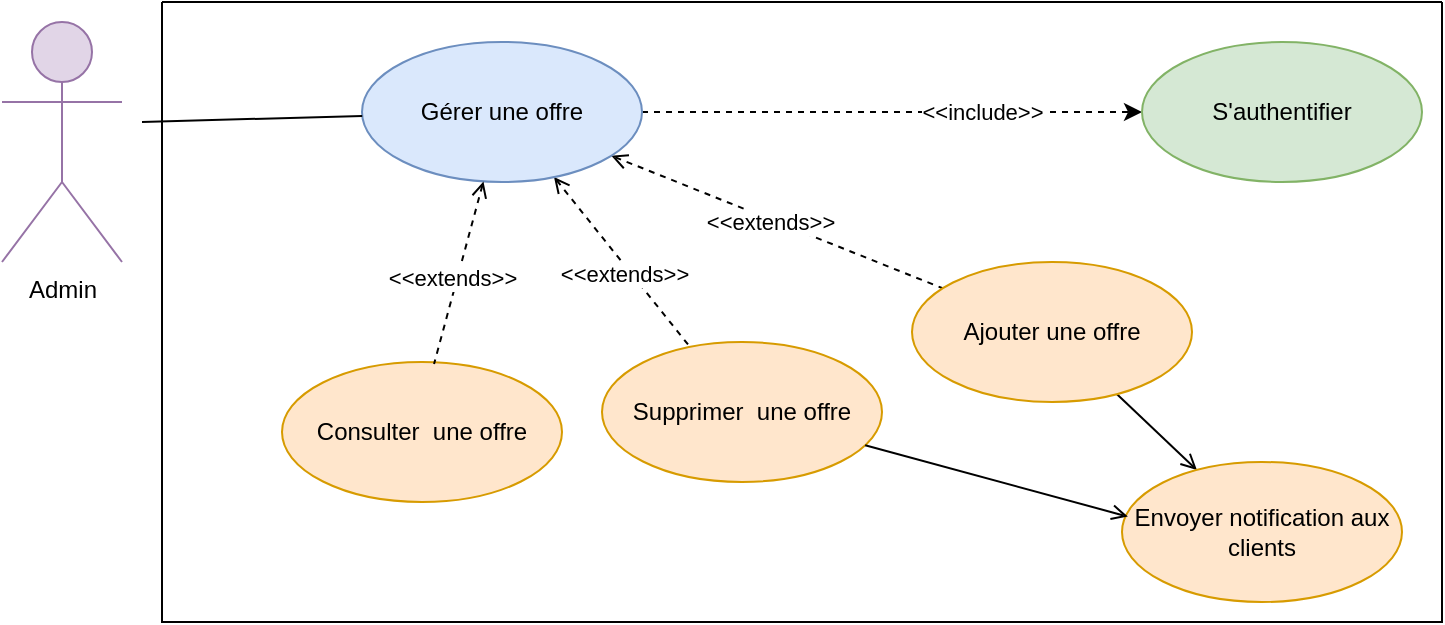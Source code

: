 <mxfile scale="1" border="0" version="24.7.15">
  <diagram name="Page-1" id="YTA9PmVpi16rOcPj4em4">
    <mxGraphModel dx="989" dy="1639" grid="1" gridSize="10" guides="1" tooltips="1" connect="1" arrows="1" fold="1" page="1" pageScale="1" pageWidth="850" pageHeight="1100" math="0" shadow="0">
      <root>
        <mxCell id="0" />
        <mxCell id="1" parent="0" />
        <mxCell id="3pTon5SdB5cwGMIeFZMg-8" style="rounded=0;orthogonalLoop=1;jettySize=auto;html=1;dashed=1;startArrow=open;startFill=0;endArrow=none;endFill=0;" parent="1" source="3pTon5SdB5cwGMIeFZMg-1" target="3pTon5SdB5cwGMIeFZMg-2" edge="1">
          <mxGeometry relative="1" as="geometry" />
        </mxCell>
        <mxCell id="3pTon5SdB5cwGMIeFZMg-10" value="&amp;lt;&amp;lt;extends&amp;gt;&amp;gt;" style="edgeLabel;html=1;align=center;verticalAlign=middle;resizable=0;points=[];" parent="3pTon5SdB5cwGMIeFZMg-8" vertex="1" connectable="0">
          <mxGeometry x="-0.043" y="-1" relative="1" as="geometry">
            <mxPoint as="offset" />
          </mxGeometry>
        </mxCell>
        <mxCell id="3pTon5SdB5cwGMIeFZMg-9" style="rounded=0;orthogonalLoop=1;jettySize=auto;html=1;dashed=1;startArrow=open;startFill=0;endArrow=none;endFill=0;" parent="1" source="3pTon5SdB5cwGMIeFZMg-1" target="3pTon5SdB5cwGMIeFZMg-3" edge="1">
          <mxGeometry relative="1" as="geometry" />
        </mxCell>
        <mxCell id="3pTon5SdB5cwGMIeFZMg-11" value="&amp;lt;&amp;lt;extends&amp;gt;&amp;gt;" style="edgeLabel;html=1;align=center;verticalAlign=middle;resizable=0;points=[];" parent="3pTon5SdB5cwGMIeFZMg-9" vertex="1" connectable="0">
          <mxGeometry x="0.082" y="-3" relative="1" as="geometry">
            <mxPoint as="offset" />
          </mxGeometry>
        </mxCell>
        <mxCell id="3pTon5SdB5cwGMIeFZMg-14" style="rounded=0;orthogonalLoop=1;jettySize=auto;html=1;dashed=1;" parent="1" source="3pTon5SdB5cwGMIeFZMg-1" target="3pTon5SdB5cwGMIeFZMg-13" edge="1">
          <mxGeometry relative="1" as="geometry" />
        </mxCell>
        <mxCell id="3pTon5SdB5cwGMIeFZMg-15" value="&amp;lt;&amp;lt;include&amp;gt;&amp;gt;" style="edgeLabel;html=1;align=center;verticalAlign=middle;resizable=0;points=[];" parent="3pTon5SdB5cwGMIeFZMg-14" vertex="1" connectable="0">
          <mxGeometry x="0.354" relative="1" as="geometry">
            <mxPoint as="offset" />
          </mxGeometry>
        </mxCell>
        <mxCell id="3pTon5SdB5cwGMIeFZMg-1" value="Gérer une offre" style="ellipse;whiteSpace=wrap;html=1;fillColor=#dae8fc;strokeColor=#6c8ebf;" parent="1" vertex="1">
          <mxGeometry x="200" y="-1070" width="140" height="70" as="geometry" />
        </mxCell>
        <mxCell id="3pTon5SdB5cwGMIeFZMg-17" style="rounded=0;orthogonalLoop=1;jettySize=auto;html=1;endArrow=open;endFill=0;" parent="1" source="3pTon5SdB5cwGMIeFZMg-2" target="3pTon5SdB5cwGMIeFZMg-16" edge="1">
          <mxGeometry relative="1" as="geometry" />
        </mxCell>
        <mxCell id="3pTon5SdB5cwGMIeFZMg-2" value="Ajouter une offre" style="ellipse;whiteSpace=wrap;html=1;fillColor=#ffe6cc;strokeColor=#d79b00;" parent="1" vertex="1">
          <mxGeometry x="475" y="-960" width="140" height="70" as="geometry" />
        </mxCell>
        <mxCell id="3pTon5SdB5cwGMIeFZMg-3" value="Supprimer&amp;nbsp; une offre" style="ellipse;whiteSpace=wrap;html=1;fillColor=#ffe6cc;strokeColor=#d79b00;" parent="1" vertex="1">
          <mxGeometry x="320" y="-920" width="140" height="70" as="geometry" />
        </mxCell>
        <mxCell id="3pTon5SdB5cwGMIeFZMg-4" value="Admin" style="shape=umlActor;verticalLabelPosition=bottom;verticalAlign=top;html=1;outlineConnect=0;fillColor=#e1d5e7;strokeColor=#9673a6;" parent="1" vertex="1">
          <mxGeometry x="20" y="-1080" width="60" height="120" as="geometry" />
        </mxCell>
        <mxCell id="3pTon5SdB5cwGMIeFZMg-5" value="" style="endArrow=none;html=1;rounded=0;" parent="1" target="3pTon5SdB5cwGMIeFZMg-1" edge="1">
          <mxGeometry relative="1" as="geometry">
            <mxPoint x="90" y="-1030" as="sourcePoint" />
            <mxPoint x="180.94" y="-71.44" as="targetPoint" />
          </mxGeometry>
        </mxCell>
        <mxCell id="3pTon5SdB5cwGMIeFZMg-13" value="S&#39;authentifier" style="ellipse;whiteSpace=wrap;html=1;fillColor=#d5e8d4;strokeColor=#82b366;" parent="1" vertex="1">
          <mxGeometry x="590" y="-1070" width="140" height="70" as="geometry" />
        </mxCell>
        <mxCell id="3pTon5SdB5cwGMIeFZMg-16" value="Envoyer notification aux clients" style="ellipse;whiteSpace=wrap;html=1;fillColor=#ffe6cc;strokeColor=#d79b00;" parent="1" vertex="1">
          <mxGeometry x="580" y="-860" width="140" height="70" as="geometry" />
        </mxCell>
        <mxCell id="3pTon5SdB5cwGMIeFZMg-18" value="Consulter&amp;nbsp; une offre" style="ellipse;whiteSpace=wrap;html=1;fillColor=#ffe6cc;strokeColor=#d79b00;" parent="1" vertex="1">
          <mxGeometry x="160" y="-910" width="140" height="70" as="geometry" />
        </mxCell>
        <mxCell id="3pTon5SdB5cwGMIeFZMg-19" style="rounded=0;orthogonalLoop=1;jettySize=auto;html=1;dashed=1;startArrow=open;startFill=0;endArrow=none;endFill=0;entryX=0.543;entryY=0.014;entryDx=0;entryDy=0;entryPerimeter=0;" parent="1" source="3pTon5SdB5cwGMIeFZMg-1" target="3pTon5SdB5cwGMIeFZMg-18" edge="1">
          <mxGeometry relative="1" as="geometry">
            <mxPoint x="180" y="-995" as="sourcePoint" />
            <mxPoint x="248" y="-910" as="targetPoint" />
          </mxGeometry>
        </mxCell>
        <mxCell id="3pTon5SdB5cwGMIeFZMg-20" value="&amp;lt;&amp;lt;extends&amp;gt;&amp;gt;" style="edgeLabel;html=1;align=center;verticalAlign=middle;resizable=0;points=[];" parent="3pTon5SdB5cwGMIeFZMg-19" vertex="1" connectable="0">
          <mxGeometry x="0.082" y="-3" relative="1" as="geometry">
            <mxPoint as="offset" />
          </mxGeometry>
        </mxCell>
        <mxCell id="3pTon5SdB5cwGMIeFZMg-21" style="rounded=0;orthogonalLoop=1;jettySize=auto;html=1;endArrow=open;endFill=0;entryX=0.021;entryY=0.39;entryDx=0;entryDy=0;entryPerimeter=0;" parent="1" source="3pTon5SdB5cwGMIeFZMg-3" target="3pTon5SdB5cwGMIeFZMg-16" edge="1">
          <mxGeometry relative="1" as="geometry">
            <mxPoint x="588" y="-884" as="sourcePoint" />
            <mxPoint x="627" y="-846" as="targetPoint" />
          </mxGeometry>
        </mxCell>
        <mxCell id="3pTon5SdB5cwGMIeFZMg-24" value="" style="swimlane;startSize=0;" parent="1" vertex="1">
          <mxGeometry x="100" y="-1090" width="640" height="310" as="geometry">
            <mxRectangle x="100" y="-1090" width="50" height="40" as="alternateBounds" />
          </mxGeometry>
        </mxCell>
      </root>
    </mxGraphModel>
  </diagram>
</mxfile>

